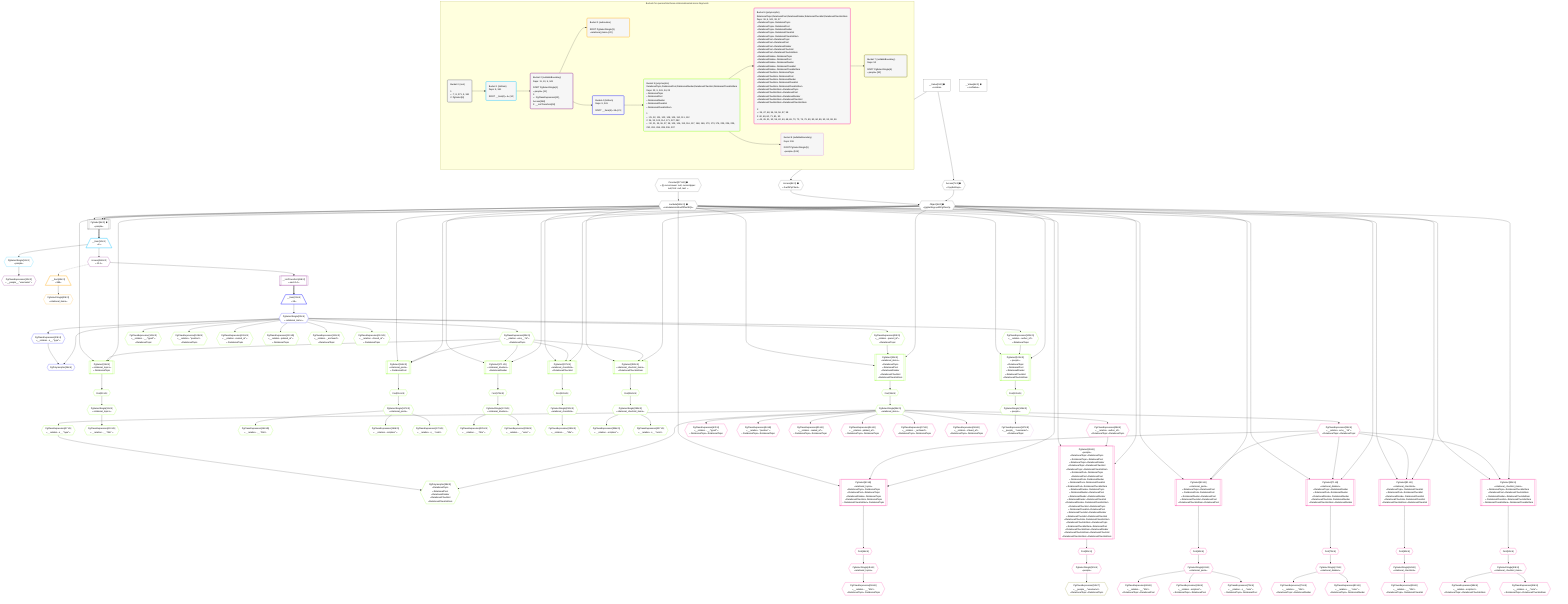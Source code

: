 %%{init: {'themeVariables': { 'fontSize': '12px'}}}%%
graph TD
    classDef path fill:#eee,stroke:#000,color:#000
    classDef plan fill:#fff,stroke-width:1px,color:#000
    classDef itemplan fill:#fff,stroke-width:2px,color:#000
    classDef unbatchedplan fill:#dff,stroke-width:1px,color:#000
    classDef sideeffectplan fill:#fcc,stroke-width:2px,color:#000
    classDef bucket fill:#f6f6f6,color:#000,stroke-width:2px,text-align:left


    %% plan dependencies
    PgSelect6[["PgSelect[6∈0] ➊<br />ᐸpeopleᐳ"]]:::plan
    Object9{{"Object[9∈0] ➊<br />ᐸ{pgSettings,withPgClient}ᐳ"}}:::plan
    Lambda341{{"Lambda[341∈0] ➊<br />ᐸcalculateLimitAndOffsetSQLᐳ"}}:::plan
    Object9 & Lambda341 & Lambda341 --> PgSelect6
    Access7{{"Access[7∈0] ➊<br />ᐸ2.pgSettingsᐳ"}}:::plan
    Access8{{"Access[8∈0] ➊<br />ᐸ2.withPgClientᐳ"}}:::plan
    Access7 & Access8 --> Object9
    __Value2["__Value[2∈0] ➊<br />ᐸcontextᐳ"]:::plan
    __Value2 --> Access7
    __Value2 --> Access8
    Constant371{{"Constant[371∈0] ➊<br />ᐸ§{ cursorLower: null, cursorUpper: null, first: null, last: ᐳ"}}:::plan
    Constant371 --> Lambda341
    __Value4["__Value[4∈0] ➊<br />ᐸrootValueᐳ"]:::plan
    __Item10[/"__Item[10∈1]<br />ᐸ6ᐳ"\]:::itemplan
    PgSelect6 ==> __Item10
    PgSelectSingle11{{"PgSelectSingle[11∈1]<br />ᐸpeopleᐳ"}}:::plan
    __Item10 --> PgSelectSingle11
    PgClassExpression12{{"PgClassExpression[12∈2]<br />ᐸ__people__.”username”ᐳ"}}:::plan
    PgSelectSingle11 --> PgClassExpression12
    __ListTransform18[["__ListTransform[18∈2]<br />ᐸeach:14ᐳ"]]:::plan
    Access368{{"Access[368∈2]<br />ᐸ10.1ᐳ"}}:::plan
    Access368 --> __ListTransform18
    __Item10 --> Access368
    __Item19[/"__Item[19∈3]<br />ᐸ368ᐳ"\]:::itemplan
    Access368 -.-> __Item19
    PgSelectSingle20{{"PgSelectSingle[20∈3]<br />ᐸrelational_itemsᐳ"}}:::plan
    __Item19 --> PgSelectSingle20
    PgPolymorphic24{{"PgPolymorphic[24∈4]"}}:::plan
    PgSelectSingle22{{"PgSelectSingle[22∈4]<br />ᐸrelational_itemsᐳ"}}:::plan
    PgClassExpression23{{"PgClassExpression[23∈4]<br />ᐸ__relation...s__.”type”ᐳ"}}:::plan
    PgSelectSingle22 & PgClassExpression23 --> PgPolymorphic24
    __Item21[/"__Item[21∈4]<br />ᐸ18ᐳ"\]:::itemplan
    __ListTransform18 ==> __Item21
    __Item21 --> PgSelectSingle22
    PgSelectSingle22 --> PgClassExpression23
    PgSelect26[["PgSelect[26∈5]<br />ᐸrelational_topicsᐳ<br />ᐳRelationalTopic"]]:::plan
    PgClassExpression25{{"PgClassExpression[25∈5]<br />ᐸ__relation...ems__.”id”ᐳ<br />ᐳRelationalTopic"}}:::plan
    Object9 & PgClassExpression25 & Lambda341 --> PgSelect26
    PgSelect33[["PgSelect[33∈5]<br />ᐸrelational_itemsᐳ<br />ᐳRelationalTopic<br />ᐳRelationalPost<br />ᐳRelationalDivider<br />ᐳRelationalChecklist<br />ᐳRelationalChecklistItem"]]:::plan
    PgClassExpression32{{"PgClassExpression[32∈5]<br />ᐸ__relation...parent_id”ᐳ<br />ᐳRelationalTopic"}}:::plan
    Object9 & PgClassExpression32 & Lambda341 --> PgSelect33
    PgSelect103[["PgSelect[103∈5]<br />ᐸpeopleᐳ<br />ᐳRelationalTopic<br />ᐳRelationalPost<br />ᐳRelationalDivider<br />ᐳRelationalChecklist<br />ᐳRelationalChecklistItem"]]:::plan
    PgClassExpression102{{"PgClassExpression[102∈5]<br />ᐸ__relation...author_id”ᐳ<br />ᐳRelationalTopic"}}:::plan
    Object9 & PgClassExpression102 & Lambda341 --> PgSelect103
    PgSelect114[["PgSelect[114∈5]<br />ᐸrelational_postsᐳ<br />ᐳRelationalPost"]]:::plan
    Object9 & PgClassExpression25 & Lambda341 --> PgSelect114
    PgSelect171[["PgSelect[171∈5]<br />ᐸrelational_dividersᐳ<br />ᐳRelationalDivider"]]:::plan
    Object9 & PgClassExpression25 & Lambda341 --> PgSelect171
    PgSelect227[["PgSelect[227∈5]<br />ᐸrelational_checklistsᐳ<br />ᐳRelationalChecklist"]]:::plan
    Object9 & PgClassExpression25 & Lambda341 --> PgSelect227
    PgSelect282[["PgSelect[282∈5]<br />ᐸrelational_checklist_itemsᐳ<br />ᐳRelationalChecklistItem"]]:::plan
    Object9 & PgClassExpression25 & Lambda341 --> PgSelect282
    PgPolymorphic38{{"PgPolymorphic[38∈5]<br />ᐳRelationalTopic<br />ᐳRelationalPost<br />ᐳRelationalDivider<br />ᐳRelationalChecklist<br />ᐳRelationalChecklistItem"}}:::plan
    PgSelectSingle36{{"PgSelectSingle[36∈5]<br />ᐸrelational_itemsᐳ"}}:::plan
    PgClassExpression37{{"PgClassExpression[37∈5]<br />ᐸ__relation...s__.”type”ᐳ"}}:::plan
    PgSelectSingle36 & PgClassExpression37 --> PgPolymorphic38
    PgSelectSingle22 --> PgClassExpression25
    First30{{"First[30∈5]"}}:::plan
    PgSelect26 --> First30
    PgSelectSingle31{{"PgSelectSingle[31∈5]<br />ᐸrelational_topicsᐳ"}}:::plan
    First30 --> PgSelectSingle31
    PgSelectSingle22 --> PgClassExpression32
    First35{{"First[35∈5]"}}:::plan
    PgSelect33 --> First35
    First35 --> PgSelectSingle36
    PgSelectSingle36 --> PgClassExpression37
    PgClassExpression101{{"PgClassExpression[101∈5]<br />ᐸ__relation...__.”type2”ᐳ<br />ᐳRelationalTopic"}}:::plan
    PgSelectSingle22 --> PgClassExpression101
    PgSelectSingle22 --> PgClassExpression102
    First105{{"First[105∈5]"}}:::plan
    PgSelect103 --> First105
    PgSelectSingle106{{"PgSelectSingle[106∈5]<br />ᐸpeopleᐳ"}}:::plan
    First105 --> PgSelectSingle106
    PgClassExpression108{{"PgClassExpression[108∈5]<br />ᐸ__relation...”position”ᐳ<br />ᐳRelationalTopic"}}:::plan
    PgSelectSingle22 --> PgClassExpression108
    PgClassExpression109{{"PgClassExpression[109∈5]<br />ᐸ__relation...reated_at”ᐳ<br />ᐳRelationalTopic"}}:::plan
    PgSelectSingle22 --> PgClassExpression109
    PgClassExpression110{{"PgClassExpression[110∈5]<br />ᐸ__relation...pdated_at”ᐳ<br />ᐳRelationalTopic"}}:::plan
    PgSelectSingle22 --> PgClassExpression110
    PgClassExpression111{{"PgClassExpression[111∈5]<br />ᐸ__relation..._archived”ᐳ<br />ᐳRelationalTopic"}}:::plan
    PgSelectSingle22 --> PgClassExpression111
    PgClassExpression112{{"PgClassExpression[112∈5]<br />ᐸ__relation...chived_at”ᐳ<br />ᐳRelationalTopic"}}:::plan
    PgSelectSingle22 --> PgClassExpression112
    PgClassExpression113{{"PgClassExpression[113∈5]<br />ᐸ__relation...__.”title”ᐳ"}}:::plan
    PgSelectSingle31 --> PgClassExpression113
    First116{{"First[116∈5]"}}:::plan
    PgSelect114 --> First116
    PgSelectSingle117{{"PgSelectSingle[117∈5]<br />ᐸrelational_postsᐳ"}}:::plan
    First116 --> PgSelectSingle117
    PgClassExpression168{{"PgClassExpression[168∈5]<br />ᐸ__relation...__.”title”ᐳ"}}:::plan
    PgSelectSingle117 --> PgClassExpression168
    PgClassExpression169{{"PgClassExpression[169∈5]<br />ᐸ__relation...scription”ᐳ"}}:::plan
    PgSelectSingle117 --> PgClassExpression169
    PgClassExpression170{{"PgClassExpression[170∈5]<br />ᐸ__relation...s__.”note”ᐳ"}}:::plan
    PgSelectSingle117 --> PgClassExpression170
    First173{{"First[173∈5]"}}:::plan
    PgSelect171 --> First173
    PgSelectSingle174{{"PgSelectSingle[174∈5]<br />ᐸrelational_dividersᐳ"}}:::plan
    First173 --> PgSelectSingle174
    PgClassExpression225{{"PgClassExpression[225∈5]<br />ᐸ__relation...__.”title”ᐳ"}}:::plan
    PgSelectSingle174 --> PgClassExpression225
    PgClassExpression226{{"PgClassExpression[226∈5]<br />ᐸ__relation...__.”color”ᐳ"}}:::plan
    PgSelectSingle174 --> PgClassExpression226
    First229{{"First[229∈5]"}}:::plan
    PgSelect227 --> First229
    PgSelectSingle230{{"PgSelectSingle[230∈5]<br />ᐸrelational_checklistsᐳ"}}:::plan
    First229 --> PgSelectSingle230
    PgClassExpression281{{"PgClassExpression[281∈5]<br />ᐸ__relation...__.”title”ᐳ"}}:::plan
    PgSelectSingle230 --> PgClassExpression281
    First284{{"First[284∈5]"}}:::plan
    PgSelect282 --> First284
    PgSelectSingle285{{"PgSelectSingle[285∈5]<br />ᐸrelational_checklist_itemsᐳ"}}:::plan
    First284 --> PgSelectSingle285
    PgClassExpression336{{"PgClassExpression[336∈5]<br />ᐸ__relation...scription”ᐳ"}}:::plan
    PgSelectSingle285 --> PgClassExpression336
    PgClassExpression337{{"PgClassExpression[337∈5]<br />ᐸ__relation...s__.”note”ᐳ"}}:::plan
    PgSelectSingle285 --> PgClassExpression337
    PgSelect40[["PgSelect[40∈6]<br />ᐸrelational_topicsᐳ<br />ᐳRelationalTopicᐳRelationalTopic<br />ᐳRelationalPostᐳRelationalTopic<br />ᐳRelationalDividerᐳRelationalTopic<br />ᐳRelationalChecklistᐳRelationalTopic<br />ᐳRelationalChecklistItemᐳRelationalTopic"]]:::plan
    PgClassExpression39{{"PgClassExpression[39∈6]<br />ᐸ__relation...ems__.”id”ᐳ<br />ᐳRelationalTopicᐳRelationalTopic"}}:::plan
    Object9 & PgClassExpression39 & Lambda341 --> PgSelect40
    PgSelect49[["PgSelect[49∈6]<br />ᐸpeopleᐳ<br />ᐳRelationalTopicᐳRelationalTopic<br />ᐳRelationalTopicᐳRelationalPost<br />ᐳRelationalTopicᐳRelationalDivider<br />ᐳRelationalTopicᐳRelationalChecklist<br />ᐳRelationalTopicᐳRelationalChecklistItem<br />ᐳRelationalPostᐳRelationalTopic<br />ᐳRelationalPostᐳRelationalPost<br />ᐳRelationalPostᐳRelationalDivider<br />ᐳRelationalPostᐳRelationalChecklist<br />ᐳRelationalPostᐳRelationalChecklistItem<br />ᐳRelationalDividerᐳRelationalTopic<br />ᐳRelationalDividerᐳRelationalPost<br />ᐳRelationalDividerᐳRelationalDivider<br />ᐳRelationalDividerᐳRelationalChecklist<br />ᐳRelationalDividerᐳRelationalChecklistItem<br />ᐳRelationalChecklistᐳRelationalTopic<br />ᐳRelationalChecklistᐳRelationalPost<br />ᐳRelationalChecklistᐳRelationalDivider<br />ᐳRelationalChecklistᐳRelationalChecklist<br />ᐳRelationalChecklistᐳRelationalChecklistItem<br />ᐳRelationalChecklistItemᐳRelationalTopic<br />ᐳRelationalChecklistItemᐳRelationalPost<br />ᐳRelationalChecklistItemᐳRelationalDivider<br />ᐳRelationalChecklistItemᐳRelationalChecklist<br />ᐳRelationalChecklistItemᐳRelationalChecklistItem"]]:::plan
    PgClassExpression48{{"PgClassExpression[48∈6]<br />ᐸ__relation...author_id”ᐳ<br />ᐳRelationalTopicᐳRelationalTopic"}}:::plan
    Object9 & PgClassExpression48 & Lambda341 --> PgSelect49
    PgSelect60[["PgSelect[60∈6]<br />ᐸrelational_postsᐳ<br />ᐳRelationalTopicᐳRelationalPost<br />ᐳRelationalPostᐳRelationalPost<br />ᐳRelationalDividerᐳRelationalPost<br />ᐳRelationalChecklistᐳRelationalPost<br />ᐳRelationalChecklistItemᐳRelationalPost"]]:::plan
    Object9 & PgClassExpression39 & Lambda341 --> PgSelect60
    PgSelect71[["PgSelect[71∈6]<br />ᐸrelational_dividersᐳ<br />ᐳRelationalTopicᐳRelationalDivider<br />ᐳRelationalPostᐳRelationalDivider<br />ᐳRelationalDividerᐳRelationalDivider<br />ᐳRelationalChecklistᐳRelationalDivider<br />ᐳRelationalChecklistItemᐳRelationalDivider"]]:::plan
    Object9 & PgClassExpression39 & Lambda341 --> PgSelect71
    PgSelect81[["PgSelect[81∈6]<br />ᐸrelational_checklistsᐳ<br />ᐳRelationalTopicᐳRelationalChecklist<br />ᐳRelationalPostᐳRelationalChecklist<br />ᐳRelationalDividerᐳRelationalChecklist<br />ᐳRelationalChecklistᐳRelationalChecklist<br />ᐳRelationalChecklistItemᐳRelationalChecklist"]]:::plan
    Object9 & PgClassExpression39 & Lambda341 --> PgSelect81
    PgSelect90[["PgSelect[90∈6]<br />ᐸrelational_checklist_itemsᐳ<br />ᐳRelationalTopicᐳRelationalChecklistItem<br />ᐳRelationalPostᐳRelationalChecklistItem<br />ᐳRelationalDividerᐳRelationalChecklistItem<br />ᐳRelationalChecklistᐳRelationalChecklistItem<br />ᐳRelationalChecklistItemᐳRelationalChecklistItem"]]:::plan
    Object9 & PgClassExpression39 & Lambda341 --> PgSelect90
    PgSelectSingle36 --> PgClassExpression39
    First44{{"First[44∈6]"}}:::plan
    PgSelect40 --> First44
    PgSelectSingle45{{"PgSelectSingle[45∈6]<br />ᐸrelational_topicsᐳ"}}:::plan
    First44 --> PgSelectSingle45
    PgClassExpression47{{"PgClassExpression[47∈6]<br />ᐸ__relation...__.”type2”ᐳ<br />ᐳRelationalTopicᐳRelationalTopic"}}:::plan
    PgSelectSingle36 --> PgClassExpression47
    PgSelectSingle36 --> PgClassExpression48
    First51{{"First[51∈6]"}}:::plan
    PgSelect49 --> First51
    PgSelectSingle52{{"PgSelectSingle[52∈6]<br />ᐸpeopleᐳ"}}:::plan
    First51 --> PgSelectSingle52
    PgClassExpression54{{"PgClassExpression[54∈6]<br />ᐸ__relation...”position”ᐳ<br />ᐳRelationalTopicᐳRelationalTopic"}}:::plan
    PgSelectSingle36 --> PgClassExpression54
    PgClassExpression55{{"PgClassExpression[55∈6]<br />ᐸ__relation...reated_at”ᐳ<br />ᐳRelationalTopicᐳRelationalTopic"}}:::plan
    PgSelectSingle36 --> PgClassExpression55
    PgClassExpression56{{"PgClassExpression[56∈6]<br />ᐸ__relation...pdated_at”ᐳ<br />ᐳRelationalTopicᐳRelationalTopic"}}:::plan
    PgSelectSingle36 --> PgClassExpression56
    PgClassExpression57{{"PgClassExpression[57∈6]<br />ᐸ__relation..._archived”ᐳ<br />ᐳRelationalTopicᐳRelationalTopic"}}:::plan
    PgSelectSingle36 --> PgClassExpression57
    PgClassExpression58{{"PgClassExpression[58∈6]<br />ᐸ__relation...chived_at”ᐳ<br />ᐳRelationalTopicᐳRelationalTopic"}}:::plan
    PgSelectSingle36 --> PgClassExpression58
    PgClassExpression59{{"PgClassExpression[59∈6]<br />ᐸ__relation...__.”title”ᐳ<br />ᐳRelationalTopicᐳRelationalTopic"}}:::plan
    PgSelectSingle45 --> PgClassExpression59
    First62{{"First[62∈6]"}}:::plan
    PgSelect60 --> First62
    PgSelectSingle63{{"PgSelectSingle[63∈6]<br />ᐸrelational_postsᐳ"}}:::plan
    First62 --> PgSelectSingle63
    PgClassExpression68{{"PgClassExpression[68∈6]<br />ᐸ__relation...__.”title”ᐳ<br />ᐳRelationalTopicᐳRelationalPost"}}:::plan
    PgSelectSingle63 --> PgClassExpression68
    PgClassExpression69{{"PgClassExpression[69∈6]<br />ᐸ__relation...scription”ᐳ<br />ᐳRelationalTopicᐳRelationalPost"}}:::plan
    PgSelectSingle63 --> PgClassExpression69
    PgClassExpression70{{"PgClassExpression[70∈6]<br />ᐸ__relation...s__.”note”ᐳ<br />ᐳRelationalTopicᐳRelationalPost"}}:::plan
    PgSelectSingle63 --> PgClassExpression70
    First73{{"First[73∈6]"}}:::plan
    PgSelect71 --> First73
    PgSelectSingle74{{"PgSelectSingle[74∈6]<br />ᐸrelational_dividersᐳ"}}:::plan
    First73 --> PgSelectSingle74
    PgClassExpression79{{"PgClassExpression[79∈6]<br />ᐸ__relation...__.”title”ᐳ<br />ᐳRelationalTopicᐳRelationalDivider"}}:::plan
    PgSelectSingle74 --> PgClassExpression79
    PgClassExpression80{{"PgClassExpression[80∈6]<br />ᐸ__relation...__.”color”ᐳ<br />ᐳRelationalTopicᐳRelationalDivider"}}:::plan
    PgSelectSingle74 --> PgClassExpression80
    First83{{"First[83∈6]"}}:::plan
    PgSelect81 --> First83
    PgSelectSingle84{{"PgSelectSingle[84∈6]<br />ᐸrelational_checklistsᐳ"}}:::plan
    First83 --> PgSelectSingle84
    PgClassExpression89{{"PgClassExpression[89∈6]<br />ᐸ__relation...__.”title”ᐳ<br />ᐳRelationalTopicᐳRelationalChecklist"}}:::plan
    PgSelectSingle84 --> PgClassExpression89
    First92{{"First[92∈6]"}}:::plan
    PgSelect90 --> First92
    PgSelectSingle93{{"PgSelectSingle[93∈6]<br />ᐸrelational_checklist_itemsᐳ"}}:::plan
    First92 --> PgSelectSingle93
    PgClassExpression98{{"PgClassExpression[98∈6]<br />ᐸ__relation...scription”ᐳ<br />ᐳRelationalTopicᐳRelationalChecklistItem"}}:::plan
    PgSelectSingle93 --> PgClassExpression98
    PgClassExpression99{{"PgClassExpression[99∈6]<br />ᐸ__relation...s__.”note”ᐳ<br />ᐳRelationalTopicᐳRelationalChecklistItem"}}:::plan
    PgSelectSingle93 --> PgClassExpression99
    PgClassExpression53{{"PgClassExpression[53∈7]<br />ᐸ__people__.”username”ᐳ<br />ᐳRelationalTopicᐳRelationalTopic"}}:::plan
    PgSelectSingle52 --> PgClassExpression53
    PgClassExpression107{{"PgClassExpression[107∈8]<br />ᐸ__people__.”username”ᐳ<br />ᐳRelationalTopic"}}:::plan
    PgSelectSingle106 --> PgClassExpression107

    %% define steps

    subgraph "Buckets for queries/interfaces-relational/nested-more-fragments"
    Bucket0("Bucket 0 (root)<br /><br />1: <br />ᐳ: 7, 8, 371, 9, 341<br />2: PgSelect[6]"):::bucket
    classDef bucket0 stroke:#696969
    class Bucket0,__Value2,__Value4,PgSelect6,Access7,Access8,Object9,Lambda341,Constant371 bucket0
    Bucket1("Bucket 1 (listItem)<br />Deps: 9, 341<br /><br />ROOT __Item{1}ᐸ6ᐳ[10]"):::bucket
    classDef bucket1 stroke:#00bfff
    class Bucket1,__Item10,PgSelectSingle11 bucket1
    Bucket2("Bucket 2 (nullableBoundary)<br />Deps: 11, 10, 9, 341<br /><br />ROOT PgSelectSingle{1}ᐸpeopleᐳ[11]<br />1: <br />ᐳ: PgClassExpression[12], Access[368]<br />2: __ListTransform[18]"):::bucket
    classDef bucket2 stroke:#7f007f
    class Bucket2,PgClassExpression12,__ListTransform18,Access368 bucket2
    Bucket3("Bucket 3 (subroutine)<br /><br />ROOT PgSelectSingle{3}ᐸrelational_itemsᐳ[20]"):::bucket
    classDef bucket3 stroke:#ffa500
    class Bucket3,__Item19,PgSelectSingle20 bucket3
    Bucket4("Bucket 4 (listItem)<br />Deps: 9, 341<br /><br />ROOT __Item{4}ᐸ18ᐳ[21]"):::bucket
    classDef bucket4 stroke:#0000ff
    class Bucket4,__Item21,PgSelectSingle22,PgClassExpression23,PgPolymorphic24 bucket4
    Bucket5("Bucket 5 (polymorphic)<br />RelationalTopic,RelationalPost,RelationalDivider,RelationalChecklist,RelationalChecklistItem<br />Deps: 22, 9, 341, 24, 23<br />ᐳRelationalTopic<br />ᐳRelationalPost<br />ᐳRelationalDivider<br />ᐳRelationalChecklist<br />ᐳRelationalChecklistItem<br /><br />1: <br />ᐳ: 25, 32, 101, 102, 108, 109, 110, 111, 112<br />2: 26, 33, 103, 114, 171, 227, 282<br />ᐳ: 30, 31, 35, 36, 37, 38, 105, 106, 113, 116, 117, 168, 169, 170, 173, 174, 225, 226, 229, 230, 281, 284, 285, 336, 337"):::bucket
    classDef bucket5 stroke:#7fff00
    class Bucket5,PgClassExpression25,PgSelect26,First30,PgSelectSingle31,PgClassExpression32,PgSelect33,First35,PgSelectSingle36,PgClassExpression37,PgPolymorphic38,PgClassExpression101,PgClassExpression102,PgSelect103,First105,PgSelectSingle106,PgClassExpression108,PgClassExpression109,PgClassExpression110,PgClassExpression111,PgClassExpression112,PgClassExpression113,PgSelect114,First116,PgSelectSingle117,PgClassExpression168,PgClassExpression169,PgClassExpression170,PgSelect171,First173,PgSelectSingle174,PgClassExpression225,PgClassExpression226,PgSelect227,First229,PgSelectSingle230,PgClassExpression281,PgSelect282,First284,PgSelectSingle285,PgClassExpression336,PgClassExpression337 bucket5
    Bucket6("Bucket 6 (polymorphic)<br />RelationalTopic,RelationalPost,RelationalDivider,RelationalChecklist,RelationalChecklistItem<br />Deps: 36, 9, 341, 38, 37<br />ᐳRelationalTopicᐳRelationalTopic<br />ᐳRelationalTopicᐳRelationalPost<br />ᐳRelationalTopicᐳRelationalDivider<br />ᐳRelationalTopicᐳRelationalChecklist<br />ᐳRelationalTopicᐳRelationalChecklistItem<br />ᐳRelationalPostᐳRelationalTopic<br />ᐳRelationalPostᐳRelationalPost<br />ᐳRelationalPostᐳRelationalDivider<br />ᐳRelationalPostᐳRelationalChecklist<br />ᐳRelationalPostᐳRelationalChecklistItem<br />ᐳRelationalDividerᐳRelationalTopic<br />ᐳRelationalDividerᐳRelationalPost<br />ᐳRelationalDividerᐳRelationalDivider<br />ᐳRelationalDividerᐳRelationalChecklist<br />ᐳRelationalDividerᐳRelationalChecklistItem<br />ᐳRelationalChecklistᐳRelationalTopic<br />ᐳRelationalChecklistᐳRelationalPost<br />ᐳRelationalChecklistᐳRelationalDivider<br />ᐳRelationalChecklistᐳRelationalChecklist<br />ᐳRelationalChecklistᐳRelationalChecklistItem<br />ᐳRelationalChecklistItemᐳRelationalTopic<br />ᐳRelationalChecklistItemᐳRelationalPost<br />ᐳRelationalChecklistItemᐳRelationalDivider<br />ᐳRelationalChecklistItemᐳRelationalChecklist<br />ᐳRelationalChecklistItemᐳRelationalChecklistItem<br /><br />1: <br />ᐳ: 39, 47, 48, 54, 55, 56, 57, 58<br />2: 40, 49, 60, 71, 81, 90<br />ᐳ: 44, 45, 51, 52, 59, 62, 63, 68, 69, 70, 73, 74, 79, 80, 83, 84, 89, 92, 93, 98, 99"):::bucket
    classDef bucket6 stroke:#ff1493
    class Bucket6,PgClassExpression39,PgSelect40,First44,PgSelectSingle45,PgClassExpression47,PgClassExpression48,PgSelect49,First51,PgSelectSingle52,PgClassExpression54,PgClassExpression55,PgClassExpression56,PgClassExpression57,PgClassExpression58,PgClassExpression59,PgSelect60,First62,PgSelectSingle63,PgClassExpression68,PgClassExpression69,PgClassExpression70,PgSelect71,First73,PgSelectSingle74,PgClassExpression79,PgClassExpression80,PgSelect81,First83,PgSelectSingle84,PgClassExpression89,PgSelect90,First92,PgSelectSingle93,PgClassExpression98,PgClassExpression99 bucket6
    Bucket7("Bucket 7 (nullableBoundary)<br />Deps: 52<br /><br />ROOT PgSelectSingle{6}ᐸpeopleᐳ[52]"):::bucket
    classDef bucket7 stroke:#808000
    class Bucket7,PgClassExpression53 bucket7
    Bucket8("Bucket 8 (nullableBoundary)<br />Deps: 106<br /><br />ROOT PgSelectSingle{5}ᐸpeopleᐳ[106]"):::bucket
    classDef bucket8 stroke:#dda0dd
    class Bucket8,PgClassExpression107 bucket8
    Bucket0 --> Bucket1
    Bucket1 --> Bucket2
    Bucket2 --> Bucket3 & Bucket4
    Bucket4 --> Bucket5
    Bucket5 --> Bucket6 & Bucket8
    Bucket6 --> Bucket7
    end